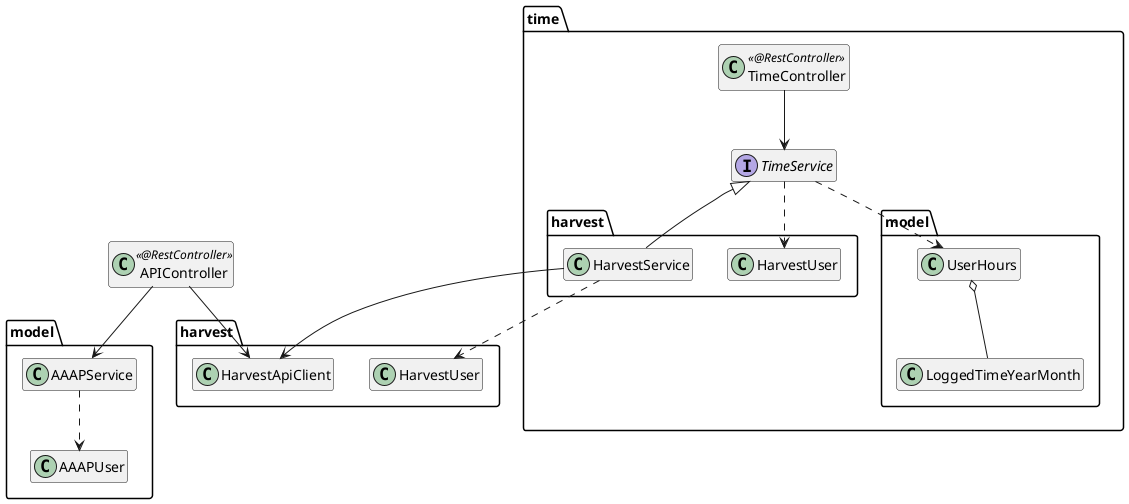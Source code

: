 @startuml
hide empty methods
hide empty fields
'class ExceptionController <<@ControllerAdvice>>
'class OAUth2AuthenticationSuccessHandler

package time {
    package time.model {
    UserHours o-- LoggedTimeYearMonth
    }
interface TimeService
class TimeController <<@RestController>>

TimeService ..> harvest.HarvestUser
TimeService <|-- harvest.HarvestService
TimeController --> TimeService
TimeService ..> UserHours

}


package harvest {
class HarvestUser
HarvestService --> HarvestApiClient
HarvestService ..> HarvestUser
}

package model {
AAAPService ..> AAAPUser
}

class APIController <<@RestController>>
APIController --> harvest.HarvestApiClient
APIController --> AAAPService
@enduml
